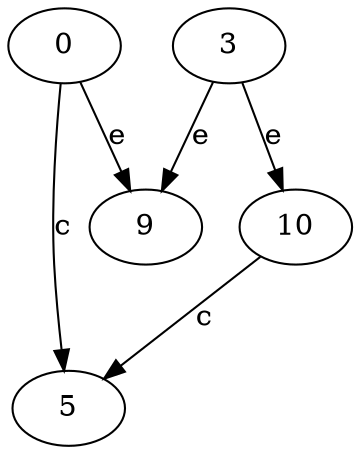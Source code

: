 strict digraph  {
0;
3;
5;
9;
10;
0 -> 5  [label=c];
0 -> 9  [label=e];
3 -> 9  [label=e];
3 -> 10  [label=e];
10 -> 5  [label=c];
}

